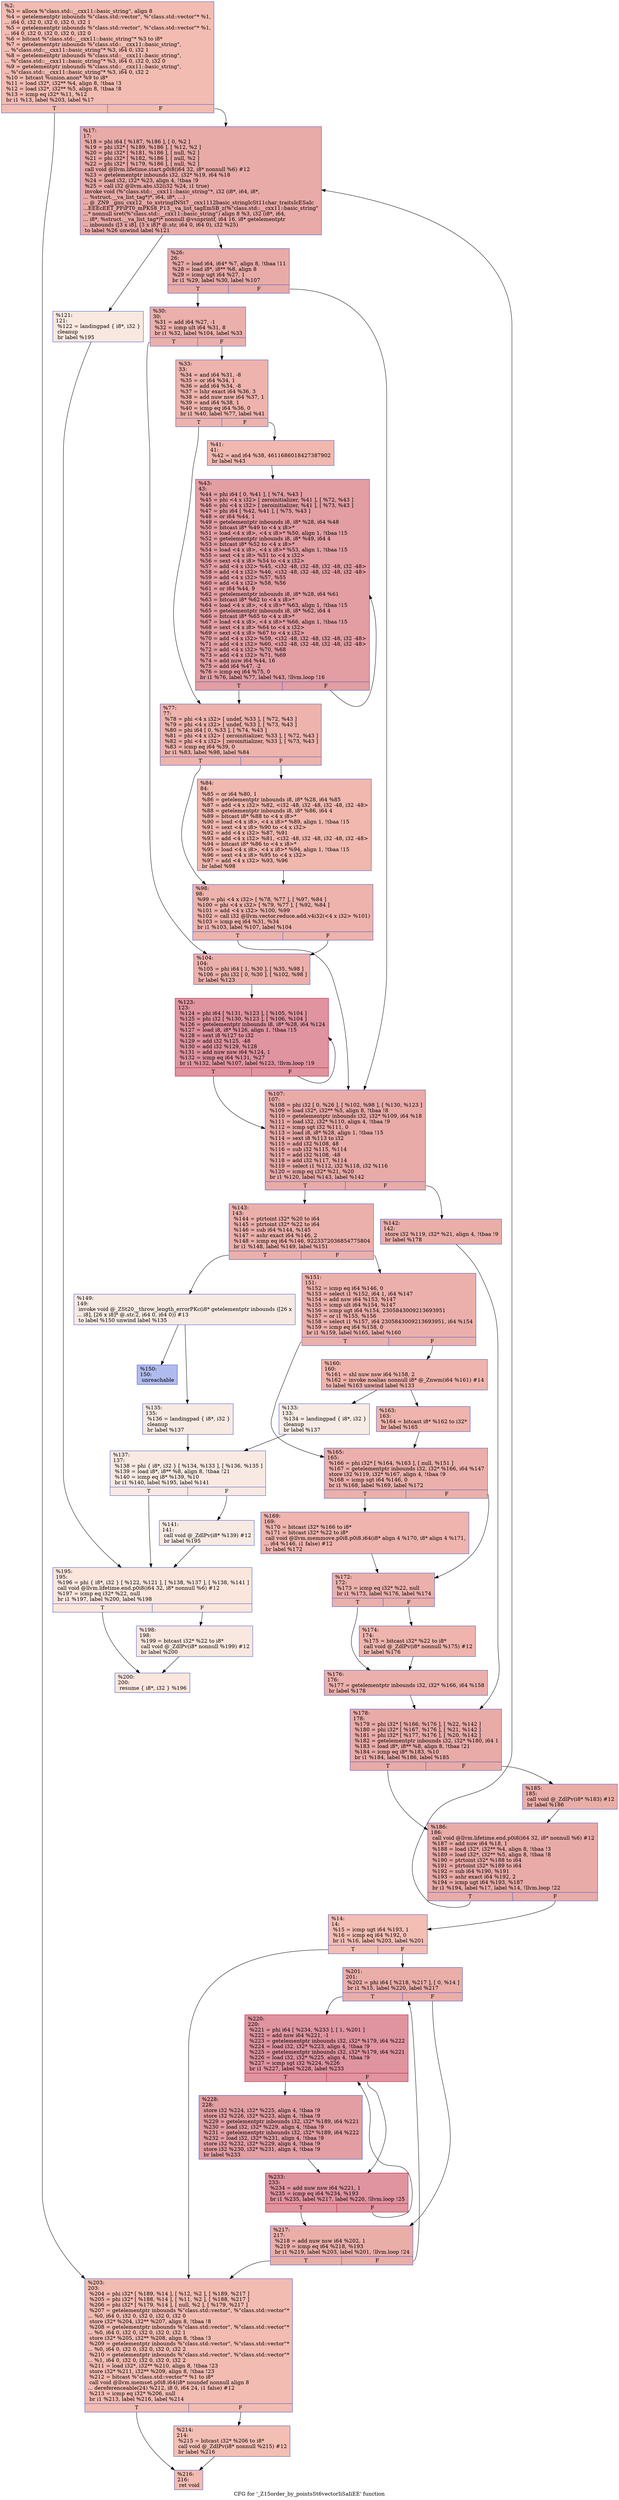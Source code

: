 digraph "CFG for '_Z15order_by_pointsSt6vectorIiSaIiEE' function" {
	label="CFG for '_Z15order_by_pointsSt6vectorIiSaIiEE' function";

	Node0x561b79cb8760 [shape=record,color="#3d50c3ff", style=filled, fillcolor="#e1675170",label="{%2:\l  %3 = alloca %\"class.std::__cxx11::basic_string\", align 8\l  %4 = getelementptr inbounds %\"class.std::vector\", %\"class.std::vector\"* %1,\l... i64 0, i32 0, i32 0, i32 0, i32 1\l  %5 = getelementptr inbounds %\"class.std::vector\", %\"class.std::vector\"* %1,\l... i64 0, i32 0, i32 0, i32 0, i32 0\l  %6 = bitcast %\"class.std::__cxx11::basic_string\"* %3 to i8*\l  %7 = getelementptr inbounds %\"class.std::__cxx11::basic_string\",\l... %\"class.std::__cxx11::basic_string\"* %3, i64 0, i32 1\l  %8 = getelementptr inbounds %\"class.std::__cxx11::basic_string\",\l... %\"class.std::__cxx11::basic_string\"* %3, i64 0, i32 0, i32 0\l  %9 = getelementptr inbounds %\"class.std::__cxx11::basic_string\",\l... %\"class.std::__cxx11::basic_string\"* %3, i64 0, i32 2\l  %10 = bitcast %union.anon* %9 to i8*\l  %11 = load i32*, i32** %4, align 8, !tbaa !3\l  %12 = load i32*, i32** %5, align 8, !tbaa !8\l  %13 = icmp eq i32* %11, %12\l  br i1 %13, label %203, label %17\l|{<s0>T|<s1>F}}"];
	Node0x561b79cb8760:s0 -> Node0x561b79cb9020;
	Node0x561b79cb8760:s1 -> Node0x561b79cba200;
	Node0x561b79cba340 [shape=record,color="#3d50c3ff", style=filled, fillcolor="#e36c5570",label="{%14:\l14:                                               \l  %15 = icmp ugt i64 %193, 1\l  %16 = icmp eq i64 %192, 0\l  br i1 %16, label %203, label %201\l|{<s0>T|<s1>F}}"];
	Node0x561b79cba340:s0 -> Node0x561b79cb9020;
	Node0x561b79cba340:s1 -> Node0x561b79cba5c0;
	Node0x561b79cba200 [shape=record,color="#3d50c3ff", style=filled, fillcolor="#cc403a70",label="{%17:\l17:                                               \l  %18 = phi i64 [ %187, %186 ], [ 0, %2 ]\l  %19 = phi i32* [ %189, %186 ], [ %12, %2 ]\l  %20 = phi i32* [ %181, %186 ], [ null, %2 ]\l  %21 = phi i32* [ %182, %186 ], [ null, %2 ]\l  %22 = phi i32* [ %179, %186 ], [ null, %2 ]\l  call void @llvm.lifetime.start.p0i8(i64 32, i8* nonnull %6) #12\l  %23 = getelementptr inbounds i32, i32* %19, i64 %18\l  %24 = load i32, i32* %23, align 4, !tbaa !9\l  %25 = call i32 @llvm.abs.i32(i32 %24, i1 true)\l  invoke void (%\"class.std::__cxx11::basic_string\"*, i32 (i8*, i64, i8*,\l... %struct.__va_list_tag*)*, i64, i8*, ...)\l... @_ZN9__gnu_cxx12__to_xstringINSt7__cxx1112basic_stringIcSt11char_traitsIcESaIc\l...EEEcEET_PFiPT0_mPKS8_P13__va_list_tagEmSB_z(%\"class.std::__cxx11::basic_string\"\l...* nonnull sret(%\"class.std::__cxx11::basic_string\") align 8 %3, i32 (i8*, i64,\l... i8*, %struct.__va_list_tag*)* nonnull @vsnprintf, i64 16, i8* getelementptr\l... inbounds ([3 x i8], [3 x i8]* @.str, i64 0, i64 0), i32 %25)\l          to label %26 unwind label %121\l}"];
	Node0x561b79cba200 -> Node0x561b79cbb700;
	Node0x561b79cba200 -> Node0x561b79cbb790;
	Node0x561b79cbb700 [shape=record,color="#3d50c3ff", style=filled, fillcolor="#cc403a70",label="{%26:\l26:                                               \l  %27 = load i64, i64* %7, align 8, !tbaa !11\l  %28 = load i8*, i8** %8, align 8\l  %29 = icmp ugt i64 %27, 1\l  br i1 %29, label %30, label %107\l|{<s0>T|<s1>F}}"];
	Node0x561b79cbb700:s0 -> Node0x561b79cbbd20;
	Node0x561b79cbb700:s1 -> Node0x561b79cbbdb0;
	Node0x561b79cbbd20 [shape=record,color="#3d50c3ff", style=filled, fillcolor="#d24b4070",label="{%30:\l30:                                               \l  %31 = add i64 %27, -1\l  %32 = icmp ult i64 %31, 8\l  br i1 %32, label %104, label %33\l|{<s0>T|<s1>F}}"];
	Node0x561b79cbbd20:s0 -> Node0x561b79cbc280;
	Node0x561b79cbbd20:s1 -> Node0x561b79cbc2d0;
	Node0x561b79cbc2d0 [shape=record,color="#3d50c3ff", style=filled, fillcolor="#d6524470",label="{%33:\l33:                                               \l  %34 = and i64 %31, -8\l  %35 = or i64 %34, 1\l  %36 = add i64 %34, -8\l  %37 = lshr exact i64 %36, 3\l  %38 = add nuw nsw i64 %37, 1\l  %39 = and i64 %38, 1\l  %40 = icmp eq i64 %36, 0\l  br i1 %40, label %77, label %41\l|{<s0>T|<s1>F}}"];
	Node0x561b79cbc2d0:s0 -> Node0x561b79cbc860;
	Node0x561b79cbc2d0:s1 -> Node0x561b79cbc8b0;
	Node0x561b79cbc8b0 [shape=record,color="#3d50c3ff", style=filled, fillcolor="#dc5d4a70",label="{%41:\l41:                                               \l  %42 = and i64 %38, 4611686018427387902\l  br label %43\l}"];
	Node0x561b79cbc8b0 -> Node0x561b79cbcab0;
	Node0x561b79cbcab0 [shape=record,color="#3d50c3ff", style=filled, fillcolor="#be242e70",label="{%43:\l43:                                               \l  %44 = phi i64 [ 0, %41 ], [ %74, %43 ]\l  %45 = phi \<4 x i32\> [ zeroinitializer, %41 ], [ %72, %43 ]\l  %46 = phi \<4 x i32\> [ zeroinitializer, %41 ], [ %73, %43 ]\l  %47 = phi i64 [ %42, %41 ], [ %75, %43 ]\l  %48 = or i64 %44, 1\l  %49 = getelementptr inbounds i8, i8* %28, i64 %48\l  %50 = bitcast i8* %49 to \<4 x i8\>*\l  %51 = load \<4 x i8\>, \<4 x i8\>* %50, align 1, !tbaa !15\l  %52 = getelementptr inbounds i8, i8* %49, i64 4\l  %53 = bitcast i8* %52 to \<4 x i8\>*\l  %54 = load \<4 x i8\>, \<4 x i8\>* %53, align 1, !tbaa !15\l  %55 = sext \<4 x i8\> %51 to \<4 x i32\>\l  %56 = sext \<4 x i8\> %54 to \<4 x i32\>\l  %57 = add \<4 x i32\> %45, \<i32 -48, i32 -48, i32 -48, i32 -48\>\l  %58 = add \<4 x i32\> %46, \<i32 -48, i32 -48, i32 -48, i32 -48\>\l  %59 = add \<4 x i32\> %57, %55\l  %60 = add \<4 x i32\> %58, %56\l  %61 = or i64 %44, 9\l  %62 = getelementptr inbounds i8, i8* %28, i64 %61\l  %63 = bitcast i8* %62 to \<4 x i8\>*\l  %64 = load \<4 x i8\>, \<4 x i8\>* %63, align 1, !tbaa !15\l  %65 = getelementptr inbounds i8, i8* %62, i64 4\l  %66 = bitcast i8* %65 to \<4 x i8\>*\l  %67 = load \<4 x i8\>, \<4 x i8\>* %66, align 1, !tbaa !15\l  %68 = sext \<4 x i8\> %64 to \<4 x i32\>\l  %69 = sext \<4 x i8\> %67 to \<4 x i32\>\l  %70 = add \<4 x i32\> %59, \<i32 -48, i32 -48, i32 -48, i32 -48\>\l  %71 = add \<4 x i32\> %60, \<i32 -48, i32 -48, i32 -48, i32 -48\>\l  %72 = add \<4 x i32\> %70, %68\l  %73 = add \<4 x i32\> %71, %69\l  %74 = add nuw i64 %44, 16\l  %75 = add i64 %47, -2\l  %76 = icmp eq i64 %75, 0\l  br i1 %76, label %77, label %43, !llvm.loop !16\l|{<s0>T|<s1>F}}"];
	Node0x561b79cbcab0:s0 -> Node0x561b79cbc860;
	Node0x561b79cbcab0:s1 -> Node0x561b79cbcab0;
	Node0x561b79cbc860 [shape=record,color="#3d50c3ff", style=filled, fillcolor="#d6524470",label="{%77:\l77:                                               \l  %78 = phi \<4 x i32\> [ undef, %33 ], [ %72, %43 ]\l  %79 = phi \<4 x i32\> [ undef, %33 ], [ %73, %43 ]\l  %80 = phi i64 [ 0, %33 ], [ %74, %43 ]\l  %81 = phi \<4 x i32\> [ zeroinitializer, %33 ], [ %72, %43 ]\l  %82 = phi \<4 x i32\> [ zeroinitializer, %33 ], [ %73, %43 ]\l  %83 = icmp eq i64 %39, 0\l  br i1 %83, label %98, label %84\l|{<s0>T|<s1>F}}"];
	Node0x561b79cbc860:s0 -> Node0x561b79cbfea0;
	Node0x561b79cbc860:s1 -> Node0x561b79cbfef0;
	Node0x561b79cbfef0 [shape=record,color="#3d50c3ff", style=filled, fillcolor="#dc5d4a70",label="{%84:\l84:                                               \l  %85 = or i64 %80, 1\l  %86 = getelementptr inbounds i8, i8* %28, i64 %85\l  %87 = add \<4 x i32\> %82, \<i32 -48, i32 -48, i32 -48, i32 -48\>\l  %88 = getelementptr inbounds i8, i8* %86, i64 4\l  %89 = bitcast i8* %88 to \<4 x i8\>*\l  %90 = load \<4 x i8\>, \<4 x i8\>* %89, align 1, !tbaa !15\l  %91 = sext \<4 x i8\> %90 to \<4 x i32\>\l  %92 = add \<4 x i32\> %87, %91\l  %93 = add \<4 x i32\> %81, \<i32 -48, i32 -48, i32 -48, i32 -48\>\l  %94 = bitcast i8* %86 to \<4 x i8\>*\l  %95 = load \<4 x i8\>, \<4 x i8\>* %94, align 1, !tbaa !15\l  %96 = sext \<4 x i8\> %95 to \<4 x i32\>\l  %97 = add \<4 x i32\> %93, %96\l  br label %98\l}"];
	Node0x561b79cbfef0 -> Node0x561b79cbfea0;
	Node0x561b79cbfea0 [shape=record,color="#3d50c3ff", style=filled, fillcolor="#d6524470",label="{%98:\l98:                                               \l  %99 = phi \<4 x i32\> [ %78, %77 ], [ %97, %84 ]\l  %100 = phi \<4 x i32\> [ %79, %77 ], [ %92, %84 ]\l  %101 = add \<4 x i32\> %100, %99\l  %102 = call i32 @llvm.vector.reduce.add.v4i32(\<4 x i32\> %101)\l  %103 = icmp eq i64 %31, %34\l  br i1 %103, label %107, label %104\l|{<s0>T|<s1>F}}"];
	Node0x561b79cbfea0:s0 -> Node0x561b79cbbdb0;
	Node0x561b79cbfea0:s1 -> Node0x561b79cbc280;
	Node0x561b79cbc280 [shape=record,color="#3d50c3ff", style=filled, fillcolor="#d24b4070",label="{%104:\l104:                                              \l  %105 = phi i64 [ 1, %30 ], [ %35, %98 ]\l  %106 = phi i32 [ 0, %30 ], [ %102, %98 ]\l  br label %123\l}"];
	Node0x561b79cbc280 -> Node0x561b79cc0da0;
	Node0x561b79cbbdb0 [shape=record,color="#3d50c3ff", style=filled, fillcolor="#cc403a70",label="{%107:\l107:                                              \l  %108 = phi i32 [ 0, %26 ], [ %102, %98 ], [ %130, %123 ]\l  %109 = load i32*, i32** %5, align 8, !tbaa !8\l  %110 = getelementptr inbounds i32, i32* %109, i64 %18\l  %111 = load i32, i32* %110, align 4, !tbaa !9\l  %112 = icmp sgt i32 %111, 0\l  %113 = load i8, i8* %28, align 1, !tbaa !15\l  %114 = sext i8 %113 to i32\l  %115 = add i32 %108, 48\l  %116 = sub i32 %115, %114\l  %117 = add i32 %108, -48\l  %118 = add i32 %117, %114\l  %119 = select i1 %112, i32 %118, i32 %116\l  %120 = icmp eq i32* %21, %20\l  br i1 %120, label %143, label %142\l|{<s0>T|<s1>F}}"];
	Node0x561b79cbbdb0:s0 -> Node0x561b79cc21f0;
	Node0x561b79cbbdb0:s1 -> Node0x561b79cc2240;
	Node0x561b79cbb790 [shape=record,color="#3d50c3ff", style=filled, fillcolor="#f1ccb870",label="{%121:\l121:                                              \l  %122 = landingpad \{ i8*, i32 \}\l          cleanup\l  br label %195\l}"];
	Node0x561b79cbb790 -> Node0x561b79cc2390;
	Node0x561b79cc0da0 [shape=record,color="#b70d28ff", style=filled, fillcolor="#b70d2870",label="{%123:\l123:                                              \l  %124 = phi i64 [ %131, %123 ], [ %105, %104 ]\l  %125 = phi i32 [ %130, %123 ], [ %106, %104 ]\l  %126 = getelementptr inbounds i8, i8* %28, i64 %124\l  %127 = load i8, i8* %126, align 1, !tbaa !15\l  %128 = sext i8 %127 to i32\l  %129 = add i32 %125, -48\l  %130 = add i32 %129, %128\l  %131 = add nuw nsw i64 %124, 1\l  %132 = icmp eq i64 %131, %27\l  br i1 %132, label %107, label %123, !llvm.loop !19\l|{<s0>T|<s1>F}}"];
	Node0x561b79cc0da0:s0 -> Node0x561b79cbbdb0;
	Node0x561b79cc0da0:s1 -> Node0x561b79cc0da0;
	Node0x561b79cc3300 [shape=record,color="#3d50c3ff", style=filled, fillcolor="#ecd3c570",label="{%133:\l133:                                              \l  %134 = landingpad \{ i8*, i32 \}\l          cleanup\l  br label %137\l}"];
	Node0x561b79cc3300 -> Node0x561b79cc33c0;
	Node0x561b79cc3480 [shape=record,color="#3d50c3ff", style=filled, fillcolor="#eed0c070",label="{%135:\l135:                                              \l  %136 = landingpad \{ i8*, i32 \}\l          cleanup\l  br label %137\l}"];
	Node0x561b79cc3480 -> Node0x561b79cc33c0;
	Node0x561b79cc33c0 [shape=record,color="#3d50c3ff", style=filled, fillcolor="#efcebd70",label="{%137:\l137:                                              \l  %138 = phi \{ i8*, i32 \} [ %134, %133 ], [ %136, %135 ]\l  %139 = load i8*, i8** %8, align 8, !tbaa !21\l  %140 = icmp eq i8* %139, %10\l  br i1 %140, label %195, label %141\l|{<s0>T|<s1>F}}"];
	Node0x561b79cc33c0:s0 -> Node0x561b79cc2390;
	Node0x561b79cc33c0:s1 -> Node0x561b79cc3840;
	Node0x561b79cc3840 [shape=record,color="#3d50c3ff", style=filled, fillcolor="#eed0c070",label="{%141:\l141:                                              \l  call void @_ZdlPv(i8* %139) #12\l  br label %195\l}"];
	Node0x561b79cc3840 -> Node0x561b79cc2390;
	Node0x561b79cc2240 [shape=record,color="#3d50c3ff", style=filled, fillcolor="#d0473d70",label="{%142:\l142:                                              \l  store i32 %119, i32* %21, align 4, !tbaa !9\l  br label %178\l}"];
	Node0x561b79cc2240 -> Node0x561b79cc3ca0;
	Node0x561b79cc21f0 [shape=record,color="#3d50c3ff", style=filled, fillcolor="#d24b4070",label="{%143:\l143:                                              \l  %144 = ptrtoint i32* %20 to i64\l  %145 = ptrtoint i32* %22 to i64\l  %146 = sub i64 %144, %145\l  %147 = ashr exact i64 %146, 2\l  %148 = icmp eq i64 %146, 9223372036854775804\l  br i1 %148, label %149, label %151\l|{<s0>T|<s1>F}}"];
	Node0x561b79cc21f0:s0 -> Node0x561b79cc4020;
	Node0x561b79cc21f0:s1 -> Node0x561b79cc4070;
	Node0x561b79cc4020 [shape=record,color="#3d50c3ff", style=filled, fillcolor="#eed0c070",label="{%149:\l149:                                              \l  invoke void @_ZSt20__throw_length_errorPKc(i8* getelementptr inbounds ([26 x\l... i8], [26 x i8]* @.str.2, i64 0, i64 0)) #13\l          to label %150 unwind label %135\l}"];
	Node0x561b79cc4020 -> Node0x561b79cc4230;
	Node0x561b79cc4020 -> Node0x561b79cc3480;
	Node0x561b79cc4230 [shape=record,color="#3d50c3ff", style=filled, fillcolor="#4c66d670",label="{%150:\l150:                                              \l  unreachable\l}"];
	Node0x561b79cc4070 [shape=record,color="#3d50c3ff", style=filled, fillcolor="#d24b4070",label="{%151:\l151:                                              \l  %152 = icmp eq i64 %146, 0\l  %153 = select i1 %152, i64 1, i64 %147\l  %154 = add nsw i64 %153, %147\l  %155 = icmp ult i64 %154, %147\l  %156 = icmp ugt i64 %154, 2305843009213693951\l  %157 = or i1 %155, %156\l  %158 = select i1 %157, i64 2305843009213693951, i64 %154\l  %159 = icmp eq i64 %158, 0\l  br i1 %159, label %165, label %160\l|{<s0>T|<s1>F}}"];
	Node0x561b79cc4070:s0 -> Node0x561b79cc4950;
	Node0x561b79cc4070:s1 -> Node0x561b79cc49a0;
	Node0x561b79cc49a0 [shape=record,color="#3d50c3ff", style=filled, fillcolor="#d8564670",label="{%160:\l160:                                              \l  %161 = shl nuw nsw i64 %158, 2\l  %162 = invoke noalias nonnull i8* @_Znwm(i64 %161) #14\l          to label %163 unwind label %133\l}"];
	Node0x561b79cc49a0 -> Node0x561b79cc4b30;
	Node0x561b79cc49a0 -> Node0x561b79cc3300;
	Node0x561b79cc4b30 [shape=record,color="#3d50c3ff", style=filled, fillcolor="#d8564670",label="{%163:\l163:                                              \l  %164 = bitcast i8* %162 to i32*\l  br label %165\l}"];
	Node0x561b79cc4b30 -> Node0x561b79cc4950;
	Node0x561b79cc4950 [shape=record,color="#3d50c3ff", style=filled, fillcolor="#d24b4070",label="{%165:\l165:                                              \l  %166 = phi i32* [ %164, %163 ], [ null, %151 ]\l  %167 = getelementptr inbounds i32, i32* %166, i64 %147\l  store i32 %119, i32* %167, align 4, !tbaa !9\l  %168 = icmp sgt i64 %146, 0\l  br i1 %168, label %169, label %172\l|{<s0>T|<s1>F}}"];
	Node0x561b79cc4950:s0 -> Node0x561b79cc50b0;
	Node0x561b79cc4950:s1 -> Node0x561b79cc5100;
	Node0x561b79cc50b0 [shape=record,color="#3d50c3ff", style=filled, fillcolor="#d8564670",label="{%169:\l169:                                              \l  %170 = bitcast i32* %166 to i8*\l  %171 = bitcast i32* %22 to i8*\l  call void @llvm.memmove.p0i8.p0i8.i64(i8* align 4 %170, i8* align 4 %171,\l... i64 %146, i1 false) #12\l  br label %172\l}"];
	Node0x561b79cc50b0 -> Node0x561b79cc5100;
	Node0x561b79cc5100 [shape=record,color="#3d50c3ff", style=filled, fillcolor="#d24b4070",label="{%172:\l172:                                              \l  %173 = icmp eq i32* %22, null\l  br i1 %173, label %176, label %174\l|{<s0>T|<s1>F}}"];
	Node0x561b79cc5100:s0 -> Node0x561b79cc5720;
	Node0x561b79cc5100:s1 -> Node0x561b79cc5770;
	Node0x561b79cc5770 [shape=record,color="#3d50c3ff", style=filled, fillcolor="#d8564670",label="{%174:\l174:                                              \l  %175 = bitcast i32* %22 to i8*\l  call void @_ZdlPv(i8* nonnull %175) #12\l  br label %176\l}"];
	Node0x561b79cc5770 -> Node0x561b79cc5720;
	Node0x561b79cc5720 [shape=record,color="#3d50c3ff", style=filled, fillcolor="#d24b4070",label="{%176:\l176:                                              \l  %177 = getelementptr inbounds i32, i32* %166, i64 %158\l  br label %178\l}"];
	Node0x561b79cc5720 -> Node0x561b79cc3ca0;
	Node0x561b79cc3ca0 [shape=record,color="#3d50c3ff", style=filled, fillcolor="#cc403a70",label="{%178:\l178:                                              \l  %179 = phi i32* [ %166, %176 ], [ %22, %142 ]\l  %180 = phi i32* [ %167, %176 ], [ %21, %142 ]\l  %181 = phi i32* [ %177, %176 ], [ %20, %142 ]\l  %182 = getelementptr inbounds i32, i32* %180, i64 1\l  %183 = load i8*, i8** %8, align 8, !tbaa !21\l  %184 = icmp eq i8* %183, %10\l  br i1 %184, label %186, label %185\l|{<s0>T|<s1>F}}"];
	Node0x561b79cc3ca0:s0 -> Node0x561b79cba730;
	Node0x561b79cc3ca0:s1 -> Node0x561b79cc6550;
	Node0x561b79cc6550 [shape=record,color="#3d50c3ff", style=filled, fillcolor="#d0473d70",label="{%185:\l185:                                              \l  call void @_ZdlPv(i8* %183) #12\l  br label %186\l}"];
	Node0x561b79cc6550 -> Node0x561b79cba730;
	Node0x561b79cba730 [shape=record,color="#3d50c3ff", style=filled, fillcolor="#cc403a70",label="{%186:\l186:                                              \l  call void @llvm.lifetime.end.p0i8(i64 32, i8* nonnull %6) #12\l  %187 = add nuw i64 %18, 1\l  %188 = load i32*, i32** %4, align 8, !tbaa !3\l  %189 = load i32*, i32** %5, align 8, !tbaa !8\l  %190 = ptrtoint i32* %188 to i64\l  %191 = ptrtoint i32* %189 to i64\l  %192 = sub i64 %190, %191\l  %193 = ashr exact i64 %192, 2\l  %194 = icmp ugt i64 %193, %187\l  br i1 %194, label %17, label %14, !llvm.loop !22\l|{<s0>T|<s1>F}}"];
	Node0x561b79cba730:s0 -> Node0x561b79cba200;
	Node0x561b79cba730:s1 -> Node0x561b79cba340;
	Node0x561b79cc2390 [shape=record,color="#3d50c3ff", style=filled, fillcolor="#f3c7b170",label="{%195:\l195:                                              \l  %196 = phi \{ i8*, i32 \} [ %122, %121 ], [ %138, %137 ], [ %138, %141 ]\l  call void @llvm.lifetime.end.p0i8(i64 32, i8* nonnull %6) #12\l  %197 = icmp eq i32* %22, null\l  br i1 %197, label %200, label %198\l|{<s0>T|<s1>F}}"];
	Node0x561b79cc2390:s0 -> Node0x561b79cc77e0;
	Node0x561b79cc2390:s1 -> Node0x561b79cc7830;
	Node0x561b79cc7830 [shape=record,color="#3d50c3ff", style=filled, fillcolor="#f1ccb870",label="{%198:\l198:                                              \l  %199 = bitcast i32* %22 to i8*\l  call void @_ZdlPv(i8* nonnull %199) #12\l  br label %200\l}"];
	Node0x561b79cc7830 -> Node0x561b79cc77e0;
	Node0x561b79cc77e0 [shape=record,color="#3d50c3ff", style=filled, fillcolor="#f3c7b170",label="{%200:\l200:                                              \l  resume \{ i8*, i32 \} %196\l}"];
	Node0x561b79cba5c0 [shape=record,color="#3d50c3ff", style=filled, fillcolor="#d0473d70",label="{%201:\l201:                                              \l  %202 = phi i64 [ %218, %217 ], [ 0, %14 ]\l  br i1 %15, label %220, label %217\l|{<s0>T|<s1>F}}"];
	Node0x561b79cba5c0:s0 -> Node0x561b79cc7c70;
	Node0x561b79cba5c0:s1 -> Node0x561b79cc7b70;
	Node0x561b79cb9020 [shape=record,color="#3d50c3ff", style=filled, fillcolor="#e1675170",label="{%203:\l203:                                              \l  %204 = phi i32* [ %189, %14 ], [ %12, %2 ], [ %189, %217 ]\l  %205 = phi i32* [ %188, %14 ], [ %11, %2 ], [ %188, %217 ]\l  %206 = phi i32* [ %179, %14 ], [ null, %2 ], [ %179, %217 ]\l  %207 = getelementptr inbounds %\"class.std::vector\", %\"class.std::vector\"*\l... %0, i64 0, i32 0, i32 0, i32 0, i32 0\l  store i32* %204, i32** %207, align 8, !tbaa !8\l  %208 = getelementptr inbounds %\"class.std::vector\", %\"class.std::vector\"*\l... %0, i64 0, i32 0, i32 0, i32 0, i32 1\l  store i32* %205, i32** %208, align 8, !tbaa !3\l  %209 = getelementptr inbounds %\"class.std::vector\", %\"class.std::vector\"*\l... %0, i64 0, i32 0, i32 0, i32 0, i32 2\l  %210 = getelementptr inbounds %\"class.std::vector\", %\"class.std::vector\"*\l... %1, i64 0, i32 0, i32 0, i32 0, i32 2\l  %211 = load i32*, i32** %210, align 8, !tbaa !23\l  store i32* %211, i32** %209, align 8, !tbaa !23\l  %212 = bitcast %\"class.std::vector\"* %1 to i8*\l  call void @llvm.memset.p0i8.i64(i8* noundef nonnull align 8\l... dereferenceable(24) %212, i8 0, i64 24, i1 false) #12\l  %213 = icmp eq i32* %206, null\l  br i1 %213, label %216, label %214\l|{<s0>T|<s1>F}}"];
	Node0x561b79cb9020:s0 -> Node0x561b79cc90b0;
	Node0x561b79cb9020:s1 -> Node0x561b79cc9100;
	Node0x561b79cc9100 [shape=record,color="#3d50c3ff", style=filled, fillcolor="#e36c5570",label="{%214:\l214:                                              \l  %215 = bitcast i32* %206 to i8*\l  call void @_ZdlPv(i8* nonnull %215) #12\l  br label %216\l}"];
	Node0x561b79cc9100 -> Node0x561b79cc90b0;
	Node0x561b79cc90b0 [shape=record,color="#3d50c3ff", style=filled, fillcolor="#e1675170",label="{%216:\l216:                                              \l  ret void\l}"];
	Node0x561b79cc7b70 [shape=record,color="#3d50c3ff", style=filled, fillcolor="#d0473d70",label="{%217:\l217:                                              \l  %218 = add nuw nsw i64 %202, 1\l  %219 = icmp eq i64 %218, %193\l  br i1 %219, label %203, label %201, !llvm.loop !24\l|{<s0>T|<s1>F}}"];
	Node0x561b79cc7b70:s0 -> Node0x561b79cb9020;
	Node0x561b79cc7b70:s1 -> Node0x561b79cba5c0;
	Node0x561b79cc7c70 [shape=record,color="#b70d28ff", style=filled, fillcolor="#b70d2870",label="{%220:\l220:                                              \l  %221 = phi i64 [ %234, %233 ], [ 1, %201 ]\l  %222 = add nsw i64 %221, -1\l  %223 = getelementptr inbounds i32, i32* %179, i64 %222\l  %224 = load i32, i32* %223, align 4, !tbaa !9\l  %225 = getelementptr inbounds i32, i32* %179, i64 %221\l  %226 = load i32, i32* %225, align 4, !tbaa !9\l  %227 = icmp sgt i32 %224, %226\l  br i1 %227, label %228, label %233\l|{<s0>T|<s1>F}}"];
	Node0x561b79cc7c70:s0 -> Node0x561b79cc9ab0;
	Node0x561b79cc7c70:s1 -> Node0x561b79cc9670;
	Node0x561b79cc9ab0 [shape=record,color="#3d50c3ff", style=filled, fillcolor="#be242e70",label="{%228:\l228:                                              \l  store i32 %224, i32* %225, align 4, !tbaa !9\l  store i32 %226, i32* %223, align 4, !tbaa !9\l  %229 = getelementptr inbounds i32, i32* %189, i64 %221\l  %230 = load i32, i32* %229, align 4, !tbaa !9\l  %231 = getelementptr inbounds i32, i32* %189, i64 %222\l  %232 = load i32, i32* %231, align 4, !tbaa !9\l  store i32 %232, i32* %229, align 4, !tbaa !9\l  store i32 %230, i32* %231, align 4, !tbaa !9\l  br label %233\l}"];
	Node0x561b79cc9ab0 -> Node0x561b79cc9670;
	Node0x561b79cc9670 [shape=record,color="#b70d28ff", style=filled, fillcolor="#b70d2870",label="{%233:\l233:                                              \l  %234 = add nuw nsw i64 %221, 1\l  %235 = icmp eq i64 %234, %193\l  br i1 %235, label %217, label %220, !llvm.loop !25\l|{<s0>T|<s1>F}}"];
	Node0x561b79cc9670:s0 -> Node0x561b79cc7b70;
	Node0x561b79cc9670:s1 -> Node0x561b79cc7c70;
}

